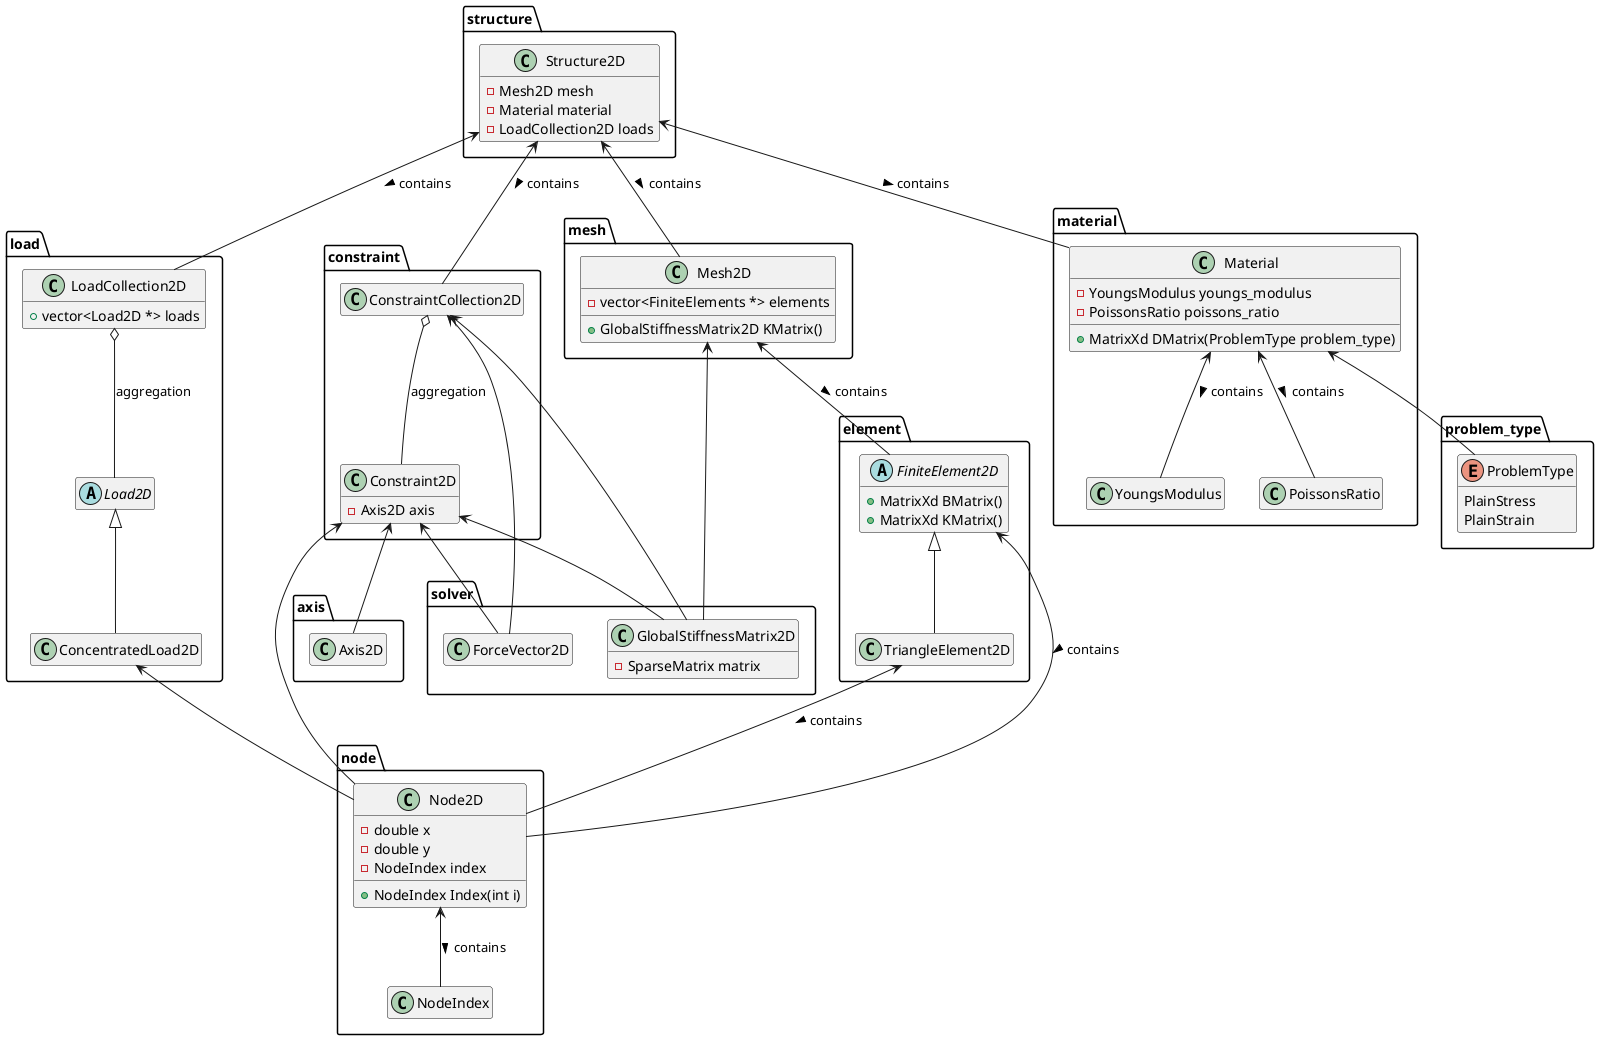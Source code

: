 @startuml

hide empty members

package structure {
    class Structure2D {
        - Mesh2D mesh
        - Material material
        - LoadCollection2D loads 
    }
}

package axis {
    class Axis2D
}

package load {
    abstract class Load2D
    class LoadCollection2D {
        + vector<Load2D *> loads
    }
    class ConcentratedLoad2D extends Load2D
}

package constraint {
    class ConstraintCollection2D {
    }
    class Constraint2D {
        - Axis2D axis
    }
}

package solver {
    class GlobalStiffnessMatrix2D {
        - SparseMatrix matrix
    }
    class ForceVector2D {

    }
}

package mesh {
    class Mesh2D {
        - vector<FiniteElements *> elements
        + GlobalStiffnessMatrix2D KMatrix()
    }
}

package element {
    abstract class FiniteElement2D {
        + MatrixXd BMatrix()
        + MatrixXd KMatrix()
    }
    class TriangleElement2D extends FiniteElement2D
}

package material {
    class Material {
        - YoungsModulus youngs_modulus
        - PoissonsRatio poissons_ratio
        + MatrixXd DMatrix(ProblemType problem_type)
    }
    class PoissonsRatio
    class YoungsModulus
}

package node {
    class Node2D {
        - double x
        - double y
        - NodeIndex index
        + NodeIndex Index(int i)
    }
    class NodeIndex
}

package problem_type {
    enum ProblemType {
        PlainStress
        PlainStrain
    }
}

ConstraintCollection2D o-- Constraint2D : aggregation
ConstraintCollection2D <-- ForceVector2D
ConstraintCollection2D <-- GlobalStiffnessMatrix2D 
Constraint2D <-- Axis2D
Constraint2D <-- ForceVector2D
Constraint2D <-- GlobalStiffnessMatrix2D
Constraint2D <-- Node2D
Structure2D <-- Mesh2D : contains >
Structure2D <-- Material : contains >
Structure2D <-- ConstraintCollection2D : contains >
LoadCollection2D o-- Load2D : aggregation
Structure2D <-- LoadCollection2D : contains >
Mesh2D <-- GlobalStiffnessMatrix2D
Mesh2D <-- FiniteElement2D : contains >
Node2D <-- NodeIndex : contains >
FiniteElement2D <-- Node2D : contains >
TriangleElement2D <-- Node2D : contains >
Material <-- PoissonsRatio : contains >
Material <-- YoungsModulus : contains >
Material <-- ProblemType
ConcentratedLoad2D <-- Node2D

@enduml

